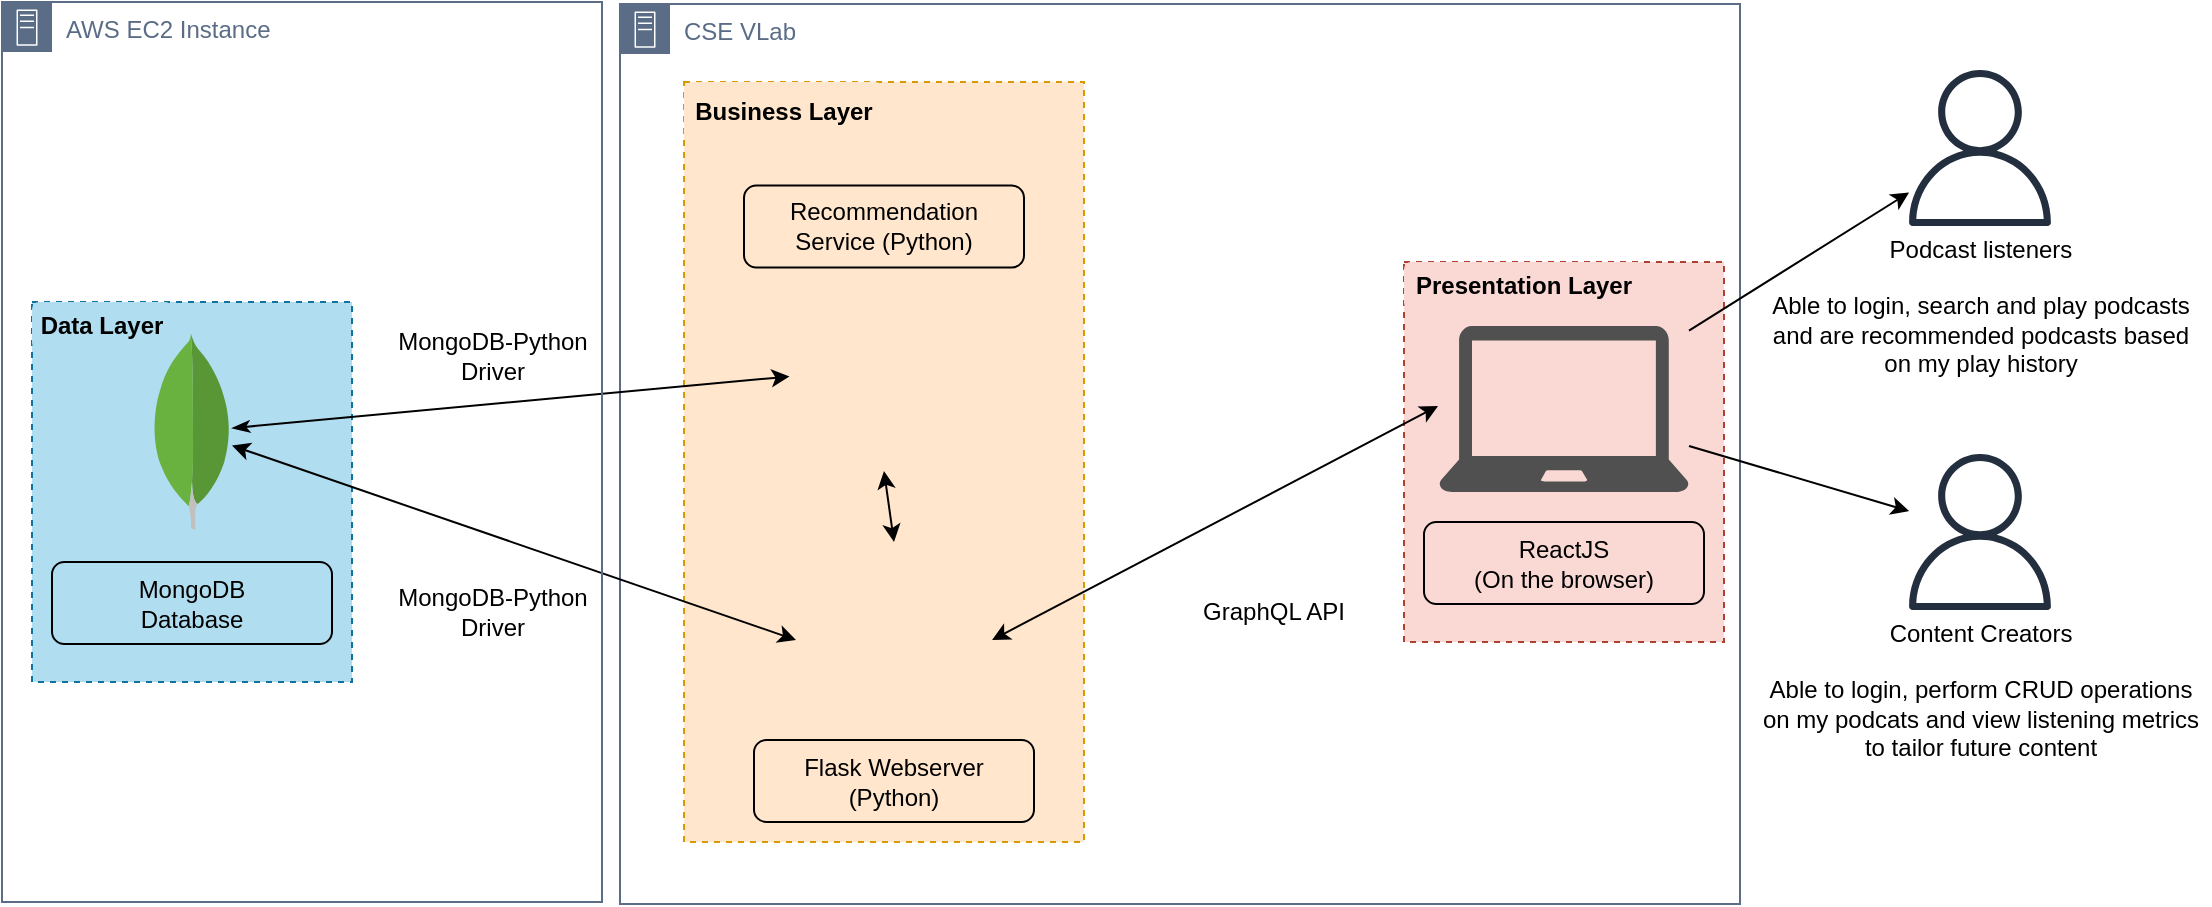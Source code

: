 <mxfile version="13.7.6" type="device"><diagram id="IO1a-XRvAB7sUkpjMR64" name="Page-1"><mxGraphModel dx="1362" dy="729" grid="1" gridSize="10" guides="1" tooltips="1" connect="1" arrows="1" fold="1" page="1" pageScale="1" pageWidth="1169" pageHeight="827" math="0" shadow="0"><root><mxCell id="0"/><mxCell id="1" parent="0"/><mxCell id="cIC26yuNRsX0rX7SVhkF-34" value="CSE VLab" style="points=[[0,0],[0.25,0],[0.5,0],[0.75,0],[1,0],[1,0.25],[1,0.5],[1,0.75],[1,1],[0.75,1],[0.5,1],[0.25,1],[0,1],[0,0.75],[0,0.5],[0,0.25]];outlineConnect=0;gradientColor=none;html=1;whiteSpace=wrap;fontSize=12;fontStyle=0;shape=mxgraph.aws4.group;grIcon=mxgraph.aws4.group_on_premise;strokeColor=#5A6C86;fillColor=none;verticalAlign=top;align=left;spacingLeft=30;fontColor=#5A6C86;dashed=0;" parent="1" vertex="1"><mxGeometry x="354" y="201" width="560" height="450" as="geometry"/></mxCell><mxCell id="BMG0jZ-U6SKNwKdfySfS-2" value="" style="group" parent="1" vertex="1" connectable="0"><mxGeometry x="60" y="350" width="160" height="190" as="geometry"/></mxCell><mxCell id="BMG0jZ-U6SKNwKdfySfS-1" value="" style="group" parent="BMG0jZ-U6SKNwKdfySfS-2" vertex="1" connectable="0"><mxGeometry width="160" height="190" as="geometry"/></mxCell><mxCell id="cIC26yuNRsX0rX7SVhkF-15" value="" style="rounded=0;whiteSpace=wrap;html=1;fillColor=#b1ddf0;dashed=1;strokeColor=#10739e;" parent="BMG0jZ-U6SKNwKdfySfS-1" vertex="1"><mxGeometry width="160" height="190" as="geometry"/></mxCell><mxCell id="cIC26yuNRsX0rX7SVhkF-20" value="&lt;b&gt;Data Layer&lt;/b&gt;" style="rounded=1;whiteSpace=wrap;html=1;fillColor=#b1ddf0;strokeColor=none;" parent="BMG0jZ-U6SKNwKdfySfS-1" vertex="1"><mxGeometry width="70" height="24" as="geometry"/></mxCell><mxCell id="cIC26yuNRsX0rX7SVhkF-21" value="MongoDB&lt;br&gt;Database" style="rounded=1;whiteSpace=wrap;html=1;fillColor=none;" parent="BMG0jZ-U6SKNwKdfySfS-1" vertex="1"><mxGeometry x="10" y="130" width="140" height="41" as="geometry"/></mxCell><mxCell id="cIC26yuNRsX0rX7SVhkF-38" value="" style="dashed=0;outlineConnect=0;html=1;align=center;labelPosition=center;verticalLabelPosition=bottom;verticalAlign=top;shape=mxgraph.weblogos.mongodb;strokeColor=#000000;fillColor=none;" parent="BMG0jZ-U6SKNwKdfySfS-1" vertex="1"><mxGeometry x="60" y="15.8" width="40" height="98.2" as="geometry"/></mxCell><mxCell id="cIC26yuNRsX0rX7SVhkF-39" value="" style="group" parent="1" vertex="1" connectable="0"><mxGeometry x="746" y="330" width="160" height="190" as="geometry"/></mxCell><mxCell id="cIC26yuNRsX0rX7SVhkF-30" value="" style="rounded=0;whiteSpace=wrap;html=1;fillColor=#fad9d5;dashed=1;strokeColor=#ae4132;" parent="cIC26yuNRsX0rX7SVhkF-39" vertex="1"><mxGeometry width="160" height="190" as="geometry"/></mxCell><mxCell id="cIC26yuNRsX0rX7SVhkF-29" value="&lt;b&gt;Presentation Layer&lt;/b&gt;" style="rounded=1;whiteSpace=wrap;html=1;fillColor=#fad9d5;strokeColor=none;" parent="cIC26yuNRsX0rX7SVhkF-39" vertex="1"><mxGeometry width="120" height="24" as="geometry"/></mxCell><mxCell id="cIC26yuNRsX0rX7SVhkF-12" value="ReactJS &lt;br&gt;(On the browser)" style="rounded=1;whiteSpace=wrap;html=1;fillColor=none;" parent="cIC26yuNRsX0rX7SVhkF-39" vertex="1"><mxGeometry x="10" y="130" width="140" height="41" as="geometry"/></mxCell><mxCell id="cIC26yuNRsX0rX7SVhkF-6" value="" style="pointerEvents=1;shadow=0;dashed=0;html=1;strokeColor=none;fillColor=#505050;labelPosition=center;verticalLabelPosition=bottom;verticalAlign=top;outlineConnect=0;align=center;shape=mxgraph.office.devices.laptop;" parent="cIC26yuNRsX0rX7SVhkF-39" vertex="1"><mxGeometry x="17.5" y="32" width="125.0" height="83" as="geometry"/></mxCell><mxCell id="cIC26yuNRsX0rX7SVhkF-3" value="" style="shape=image;html=1;verticalAlign=top;verticalLabelPosition=bottom;labelBackgroundColor=#ffffff;imageAspect=0;aspect=fixed;image=https://cdn4.iconfinder.com/data/icons/logos-3/600/React.js_logo-128.png" parent="cIC26yuNRsX0rX7SVhkF-39" vertex="1"><mxGeometry x="58.043" y="45.929" width="48.214" height="48.214" as="geometry"/></mxCell><mxCell id="cIC26yuNRsX0rX7SVhkF-13" value="" style="rounded=0;whiteSpace=wrap;html=1;fillColor=#ffe6cc;dashed=1;strokeColor=#d79b00;" parent="1" vertex="1"><mxGeometry x="386" y="240" width="200" height="380" as="geometry"/></mxCell><mxCell id="cIC26yuNRsX0rX7SVhkF-26" value="" style="endArrow=classic;html=1;entryX=0;entryY=0.5;entryDx=0;entryDy=0;startArrow=classicThin;startFill=1;" parent="1" source="cIC26yuNRsX0rX7SVhkF-38" target="cIC26yuNRsX0rX7SVhkF-4" edge="1"><mxGeometry width="50" height="50" relative="1" as="geometry"><mxPoint x="264" y="414" as="sourcePoint"/><mxPoint x="313.5" y="364" as="targetPoint"/></mxGeometry></mxCell><mxCell id="cIC26yuNRsX0rX7SVhkF-27" value="" style="endArrow=classic;html=1;entryX=0;entryY=0.5;entryDx=0;entryDy=0;startArrow=classic;startFill=1;" parent="1" source="cIC26yuNRsX0rX7SVhkF-38" target="cIC26yuNRsX0rX7SVhkF-18" edge="1"><mxGeometry width="50" height="50" relative="1" as="geometry"><mxPoint x="263.5" y="414" as="sourcePoint"/><mxPoint x="313.5" y="364" as="targetPoint"/></mxGeometry></mxCell><mxCell id="cIC26yuNRsX0rX7SVhkF-28" value="&lt;b&gt;Business Layer&lt;/b&gt;" style="rounded=1;whiteSpace=wrap;html=1;fillColor=#ffe6cc;strokeColor=none;" parent="1" vertex="1"><mxGeometry x="386" y="240" width="100" height="30" as="geometry"/></mxCell><mxCell id="cIC26yuNRsX0rX7SVhkF-33" value="" style="endArrow=classic;startArrow=classic;html=1;exitX=1;exitY=0.5;exitDx=0;exitDy=0;entryX=-0.004;entryY=0.482;entryDx=0;entryDy=0;entryPerimeter=0;" parent="1" source="cIC26yuNRsX0rX7SVhkF-18" target="cIC26yuNRsX0rX7SVhkF-6" edge="1"><mxGeometry width="50" height="50" relative="1" as="geometry"><mxPoint x="536" y="540" as="sourcePoint"/><mxPoint x="586" y="490" as="targetPoint"/></mxGeometry></mxCell><mxCell id="cIC26yuNRsX0rX7SVhkF-35" value="GraphQL API" style="rounded=1;whiteSpace=wrap;html=1;fillColor=none;strokeColor=none;" parent="1" vertex="1"><mxGeometry x="636" y="490" width="90" height="30" as="geometry"/></mxCell><mxCell id="cIC26yuNRsX0rX7SVhkF-37" value="" style="shape=image;html=1;verticalAlign=top;verticalLabelPosition=bottom;labelBackgroundColor=#ffffff;imageAspect=0;aspect=fixed;image=https://cdn4.iconfinder.com/data/icons/logos-brands-5/24/graphql-128.png;dashed=1;strokeColor=#000000;fillColor=none;" parent="1" vertex="1"><mxGeometry x="661" y="454" width="40" height="40" as="geometry"/></mxCell><mxCell id="cIC26yuNRsX0rX7SVhkF-4" value="" style="shape=image;html=1;verticalAlign=top;verticalLabelPosition=bottom;labelBackgroundColor=#ffffff;imageAspect=0;aspect=fixed;image=https://cdn4.iconfinder.com/data/icons/logos-and-brands/512/267_Python_logo-128.png" parent="1" vertex="1"><mxGeometry x="438.75" y="340" width="94.5" height="94.5" as="geometry"/></mxCell><mxCell id="cIC26yuNRsX0rX7SVhkF-16" value="Recommendation&lt;br&gt;Service (Python)" style="rounded=1;whiteSpace=wrap;html=1;fillColor=none;" parent="1" vertex="1"><mxGeometry x="416" y="291.75" width="140" height="41" as="geometry"/></mxCell><mxCell id="cIC26yuNRsX0rX7SVhkF-17" value="Flask Webserver&lt;br&gt;(Python)" style="rounded=1;whiteSpace=wrap;html=1;fillColor=none;" parent="1" vertex="1"><mxGeometry x="421" y="569" width="140" height="41" as="geometry"/></mxCell><mxCell id="cIC26yuNRsX0rX7SVhkF-18" value="" style="shape=image;html=1;verticalAlign=top;verticalLabelPosition=bottom;labelBackgroundColor=#ffffff;imageAspect=0;aspect=fixed;image=https://cdn4.iconfinder.com/data/icons/logos-brands-5/24/flask-128.png;dashed=1;fillColor=none;" parent="1" vertex="1"><mxGeometry x="442" y="470" width="98" height="98" as="geometry"/></mxCell><mxCell id="cIC26yuNRsX0rX7SVhkF-32" value="" style="endArrow=classic;startArrow=classic;html=1;exitX=0.5;exitY=0;exitDx=0;exitDy=0;entryX=0.5;entryY=1;entryDx=0;entryDy=0;" parent="1" source="cIC26yuNRsX0rX7SVhkF-18" target="cIC26yuNRsX0rX7SVhkF-4" edge="1"><mxGeometry width="50" height="50" relative="1" as="geometry"><mxPoint x="456" y="480" as="sourcePoint"/><mxPoint x="506" y="430" as="targetPoint"/></mxGeometry></mxCell><mxCell id="cIC26yuNRsX0rX7SVhkF-40" value="" style="outlineConnect=0;fontColor=#232F3E;gradientColor=none;fillColor=#232F3E;strokeColor=none;dashed=0;verticalLabelPosition=bottom;verticalAlign=top;align=center;html=1;fontSize=12;fontStyle=0;aspect=fixed;pointerEvents=1;shape=mxgraph.aws4.user;" parent="1" vertex="1"><mxGeometry x="995" y="234" width="78" height="78" as="geometry"/></mxCell><mxCell id="cIC26yuNRsX0rX7SVhkF-41" value="Podcast listeners&lt;br&gt;&lt;br&gt;Able to login, search and play podcasts&lt;br&gt;and are recommended podcasts based&lt;br&gt;on my play history" style="text;html=1;align=center;verticalAlign=middle;resizable=0;points=[];autosize=1;" parent="1" vertex="1"><mxGeometry x="924" y="312" width="220" height="80" as="geometry"/></mxCell><mxCell id="cIC26yuNRsX0rX7SVhkF-42" value="" style="endArrow=classic;html=1;" parent="1" source="cIC26yuNRsX0rX7SVhkF-6" target="cIC26yuNRsX0rX7SVhkF-40" edge="1"><mxGeometry width="50" height="50" relative="1" as="geometry"><mxPoint x="876" y="420" as="sourcePoint"/><mxPoint x="926" y="370" as="targetPoint"/><Array as="points"/></mxGeometry></mxCell><mxCell id="BMG0jZ-U6SKNwKdfySfS-3" value="MongoDB-Python&lt;br&gt;Driver" style="text;html=1;align=center;verticalAlign=middle;resizable=0;points=[];autosize=1;" parent="1" vertex="1"><mxGeometry x="235" y="362" width="110" height="30" as="geometry"/></mxCell><mxCell id="BMG0jZ-U6SKNwKdfySfS-4" value="MongoDB-Python &lt;br&gt;Driver" style="text;html=1;align=center;verticalAlign=middle;resizable=0;points=[];autosize=1;" parent="1" vertex="1"><mxGeometry x="235" y="490" width="110" height="30" as="geometry"/></mxCell><mxCell id="BMG0jZ-U6SKNwKdfySfS-5" value="AWS EC2 Instance" style="points=[[0,0],[0.25,0],[0.5,0],[0.75,0],[1,0],[1,0.25],[1,0.5],[1,0.75],[1,1],[0.75,1],[0.5,1],[0.25,1],[0,1],[0,0.75],[0,0.5],[0,0.25]];outlineConnect=0;gradientColor=none;html=1;whiteSpace=wrap;fontSize=12;fontStyle=0;shape=mxgraph.aws4.group;grIcon=mxgraph.aws4.group_on_premise;strokeColor=#5A6C86;fillColor=none;verticalAlign=top;align=left;spacingLeft=30;fontColor=#5A6C86;dashed=0;" parent="1" vertex="1"><mxGeometry x="45" y="200" width="300" height="450" as="geometry"/></mxCell><mxCell id="J_TBknuuHsd0TgBZy-wK-1" value="" style="outlineConnect=0;fontColor=#232F3E;gradientColor=none;fillColor=#232F3E;strokeColor=none;dashed=0;verticalLabelPosition=bottom;verticalAlign=top;align=center;html=1;fontSize=12;fontStyle=0;aspect=fixed;pointerEvents=1;shape=mxgraph.aws4.user;" vertex="1" parent="1"><mxGeometry x="995" y="426" width="78" height="78" as="geometry"/></mxCell><mxCell id="J_TBknuuHsd0TgBZy-wK-2" value="Content Creators&lt;br&gt;&lt;br&gt;Able to login, perform CRUD operations &lt;br&gt;on my podcats and view listening metrics&lt;br&gt;to tailor future content" style="text;html=1;align=center;verticalAlign=middle;resizable=0;points=[];autosize=1;" vertex="1" parent="1"><mxGeometry x="919" y="504" width="230" height="80" as="geometry"/></mxCell><mxCell id="J_TBknuuHsd0TgBZy-wK-3" value="" style="endArrow=classic;html=1;" edge="1" parent="1" source="cIC26yuNRsX0rX7SVhkF-6" target="J_TBknuuHsd0TgBZy-wK-1"><mxGeometry width="50" height="50" relative="1" as="geometry"><mxPoint x="867.587" y="372" as="sourcePoint"/><mxPoint x="995" y="259.375" as="targetPoint"/><Array as="points"/></mxGeometry></mxCell></root></mxGraphModel></diagram></mxfile>